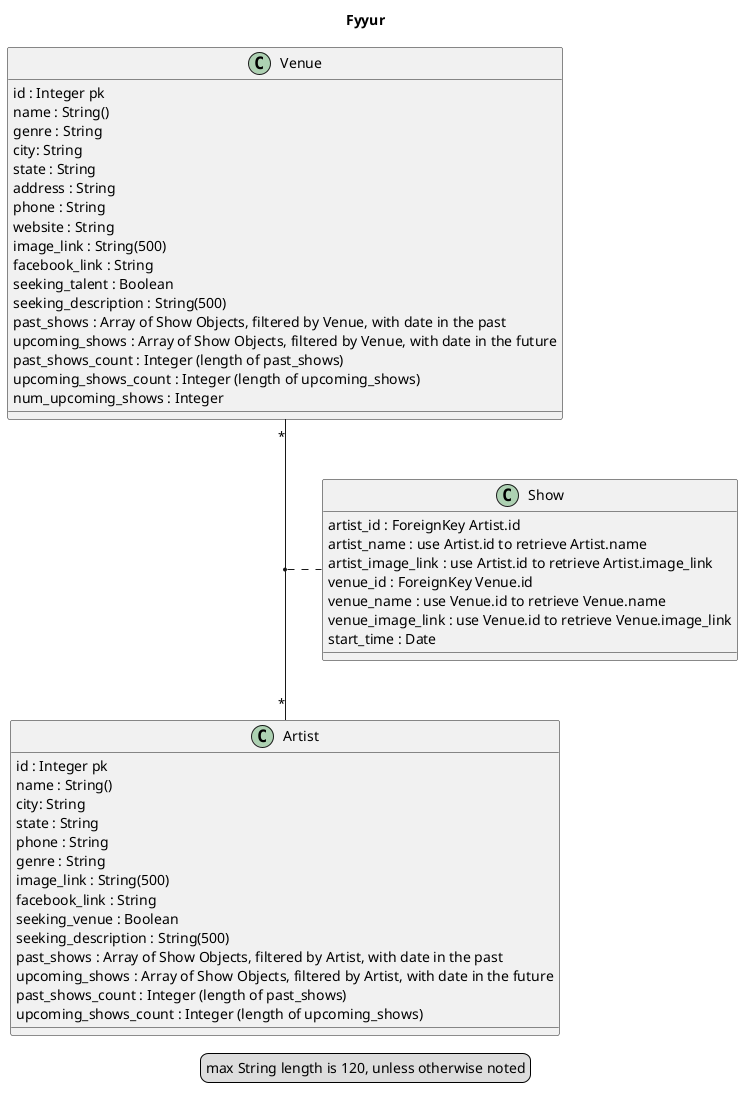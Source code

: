 @startuml
' Mac preview: option + D

title Fyyur

class Venue {
  id : Integer pk
  {field} name : String() 
  genre : String
  city: String
  state : String
  address : String
  phone : String
  website : String
  {field} image_link : String(500)
  facebook_link : String
  seeking_talent : Boolean
  {field} seeking_description : String(500)
  past_shows : Array of Show Objects, filtered by Venue, with date in the past
  upcoming_shows : Array of Show Objects, filtered by Venue, with date in the future
  {field} past_shows_count : Integer (length of past_shows)
  {field} upcoming_shows_count : Integer (length of upcoming_shows)
  num_upcoming_shows : Integer 
}

class Artist {
  id : Integer pk
  {field} name : String() 
  city: String
  state : String
  phone : String
  genre : String
  {field} image_link : String(500)
  facebook_link : String
  seeking_venue : Boolean
  {field} seeking_description : String(500)
  past_shows : Array of Show Objects, filtered by Artist, with date in the past
  upcoming_shows : Array of Show Objects, filtered by Artist, with date in the future
  {field} past_shows_count : Integer (length of past_shows)
  {field} upcoming_shows_count : Integer (length of upcoming_shows)
}

class Shows as "Show" {
  artist_id : ForeignKey Artist.id
  artist_name : use Artist.id to retrieve Artist.name 
  artist_image_link : use Artist.id to retrieve Artist.image_link 
  venue_id : ForeignKey Venue.id
  venue_name : use Venue.id to retrieve Venue.name 
  venue_image_link : use Venue.id to retrieve Venue.image_link 
  start_time : Date
}

Venue "*" -- "*" Artist
(Venue, Artist) .. Shows

legend
max String length is 120, unless otherwise noted
end legend
@enduml